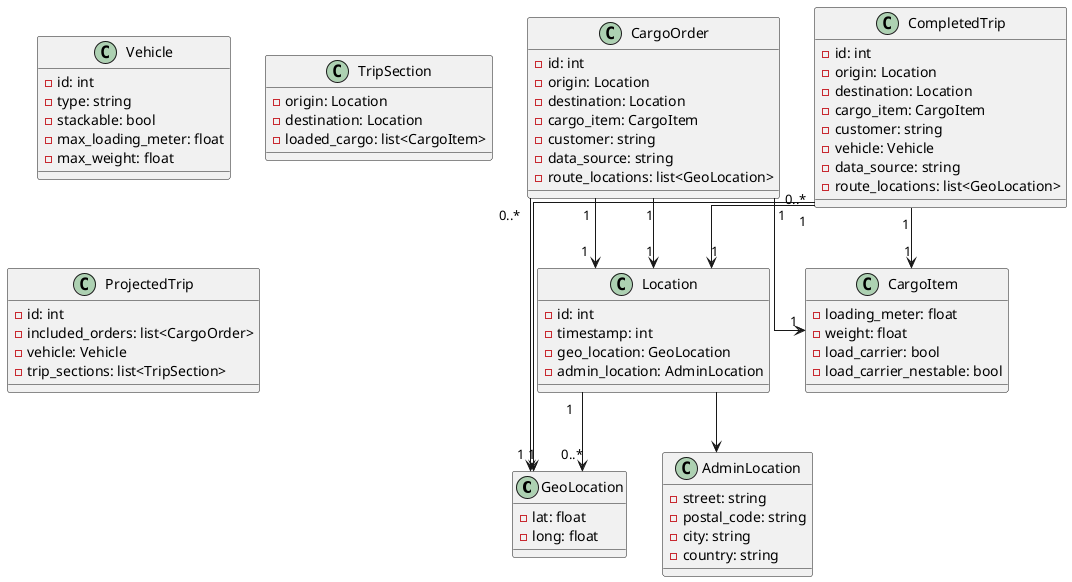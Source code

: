 @startuml

skinparam linetype polyline
skinparam linetype ortho

class GeoLocation {
    - lat: float
    - long: float
}

class Location {
    - id: int
    - timestamp: int
    - geo_location: GeoLocation
    - admin_location: AdminLocation
}

class AdminLocation {
    - street: string
    - postal_code: string
    - city: string
    - country: string
}

class CargoItem {
    - loading_meter: float
    - weight: float
    - load_carrier: bool
    - load_carrier_nestable: bool
}

class CargoOrder {
    - id: int
    - origin: Location
    - destination: Location
    - cargo_item: CargoItem
    - customer: string
    - data_source: string
    - route_locations: list<GeoLocation>
}

class Vehicle {
    - id: int
    - type: string
    - stackable: bool
    - max_loading_meter: float
    - max_weight: float
}

class CompletedTrip {
    - id: int
    - origin: Location
    - destination: Location
    - cargo_item: CargoItem
    - customer: string
    - vehicle: Vehicle
    - data_source: string
    - route_locations: list<GeoLocation>
}



class TripSection {
    - origin: Location
    - destination: Location
    - loaded_cargo: list<CargoItem>
}

class ProjectedTrip {
    - id: int
    - included_orders: list<CargoOrder>
    - vehicle: Vehicle
    - trip_sections: list<TripSection>
}

Location "1" --> "0..*" GeoLocation 
Location --> AdminLocation 
CargoOrder "1" --> "1" Location 
CargoOrder "1" --> "1" Location 
CargoOrder "1" --> "1" CargoItem 
CargoOrder "0..*" --> "1" GeoLocation 
CompletedTrip "1" --> "1" Location 
CompletedTrip "1" --> "1" CargoItem 
CompletedTrip "0..*" --> "1" GeoLocation 


@enduml
